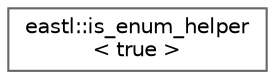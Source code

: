digraph "类继承关系图"
{
 // LATEX_PDF_SIZE
  bgcolor="transparent";
  edge [fontname=Helvetica,fontsize=10,labelfontname=Helvetica,labelfontsize=10];
  node [fontname=Helvetica,fontsize=10,shape=box,height=0.2,width=0.4];
  rankdir="LR";
  Node0 [id="Node000000",label="eastl::is_enum_helper\l\< true \>",height=0.2,width=0.4,color="grey40", fillcolor="white", style="filled",URL="$structeastl_1_1is__enum__helper_3_01true_01_4.html",tooltip=" "];
}
